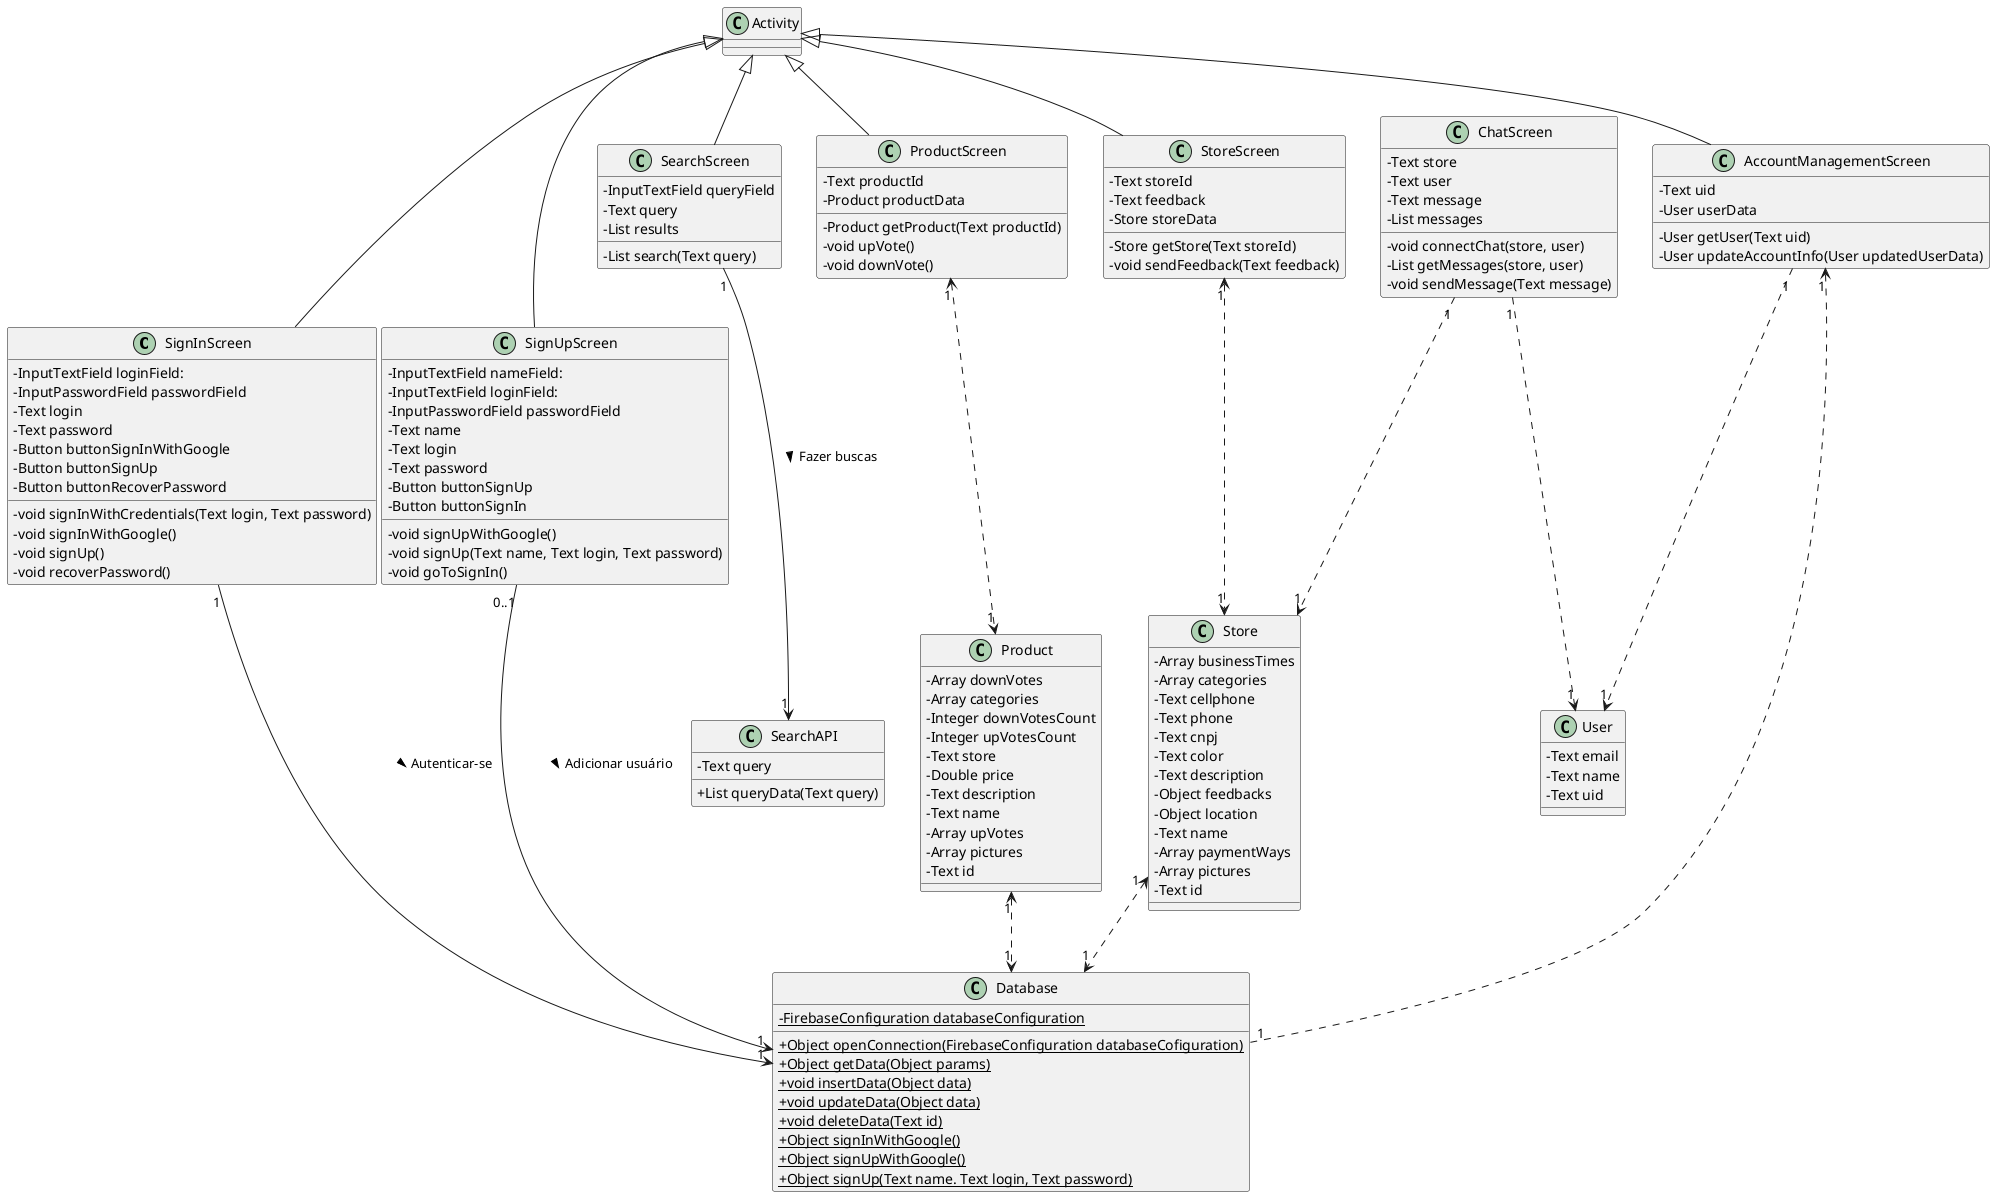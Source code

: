 @startuml
skinparam classAttributeIconSize 0

class SignInScreen extends Activity {
    - InputTextField loginField:
    - InputPasswordField passwordField
    - Text login
    - Text password
    - Button buttonSignInWithGoogle
    - Button buttonSignUp
    - Button buttonRecoverPassword
    - void signInWithCredentials(Text login, Text password)
    - void signInWithGoogle()
    - void signUp()
    - void recoverPassword()
}

class SignUpScreen extends Activity {
    - InputTextField nameField:
    - InputTextField loginField:
    - InputPasswordField passwordField
    - Text name
    - Text login
    - Text password
    - Button buttonSignUp
    - Button buttonSignIn
    - void signUpWithGoogle()
    - void signUp(Text name, Text login, Text password)
    - void goToSignIn()
}

class SearchScreen extends Activity {
    - InputTextField queryField
    - Text query
    - List results
    - List search(Text query)
}

class StoreScreen extends Activity {
    - Text storeId
    - Text feedback
    - Store storeData
    - Store getStore(Text storeId)
    - void sendFeedback(Text feedback)
}

class ProductScreen extends Activity {
    - Text productId
    - Product productData
    - Product getProduct(Text productId)
    - void upVote()
    - void downVote()
}

class AccountManagementScreen extends Activity {
    - Text uid
    - User userData
    - User getUser(Text uid)
    - User updateAccountInfo(User updatedUserData)
}

class Database {
    - {static} FirebaseConfiguration databaseConfiguration
    + {static} Object openConnection(FirebaseConfiguration databaseCofiguration)
    + {static} Object getData(Object params)
    + {static} void insertData(Object data)
    + {static} void updateData(Object data)
    + {static} void deleteData(Text id)
    + {static} Object signInWithGoogle()
    + {static} Object signUpWithGoogle()
    + {static} Object signUp(Text name. Text login, Text password)
}

class SearchAPI {
    - Text query
    + List queryData(Text query)
}

class Store {
    - Array businessTimes
    - Array categories
    - Text cellphone
    - Text phone
    - Text cnpj
    - Text color
    - Text description
    - Object feedbacks
    - Object location
    - Text name
    - Array paymentWays
    - Array pictures
    - Text id
}

class Product {
    - Array downVotes
    - Array categories
    - Integer downVotesCount
    - Integer upVotesCount
    - Text store
    - Double price
    - Text description
    - Text name
    - Array upVotes
    - Array pictures
    - Text id
}

class ChatScreen {
    - Text store
    - Text user
    - Text message
    - List messages
    - void connectChat(store, user)
    - List getMessages(store, user)
    - void sendMessage(Text message)
}

class User {
    - Text email
    - Text name
    - Text uid
}

SignInScreen "1" --> "1" Database : Autenticar-se >
AccountManagementScreen "1" <.. "1" Database
AccountManagementScreen "1" ..> "1" User
SignUpScreen "0..1" --> "1" Database : Adicionar usuário >
SearchScreen "1" --> "1" SearchAPI : Fazer buscas >
StoreScreen "1" <..> "1" Store
Store "1" <..> "1" Database
Product "1" <..> "1" Database
ProductScreen "1" <..> "1" Product
ChatScreen "1" ..> "1" Store
ChatScreen "1" ..> "1" User
@enduml